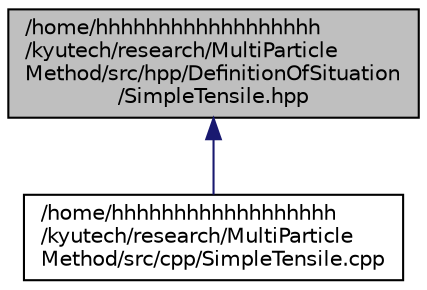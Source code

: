 digraph "/home/hhhhhhhhhhhhhhhhhh/kyutech/research/MultiParticleMethod/src/hpp/DefinitionOfSituation/SimpleTensile.hpp"
{
 // LATEX_PDF_SIZE
  edge [fontname="Helvetica",fontsize="10",labelfontname="Helvetica",labelfontsize="10"];
  node [fontname="Helvetica",fontsize="10",shape=record];
  Node1 [label="/home/hhhhhhhhhhhhhhhhhh\l/kyutech/research/MultiParticle\lMethod/src/hpp/DefinitionOfSituation\l/SimpleTensile.hpp",height=0.2,width=0.4,color="black", fillcolor="grey75", style="filled", fontcolor="black",tooltip=" "];
  Node1 -> Node2 [dir="back",color="midnightblue",fontsize="10",style="solid",fontname="Helvetica"];
  Node2 [label="/home/hhhhhhhhhhhhhhhhhh\l/kyutech/research/MultiParticle\lMethod/src/cpp/SimpleTensile.cpp",height=0.2,width=0.4,color="black", fillcolor="white", style="filled",URL="$SimpleTensile_8cpp.html",tooltip="単純引張"];
}
